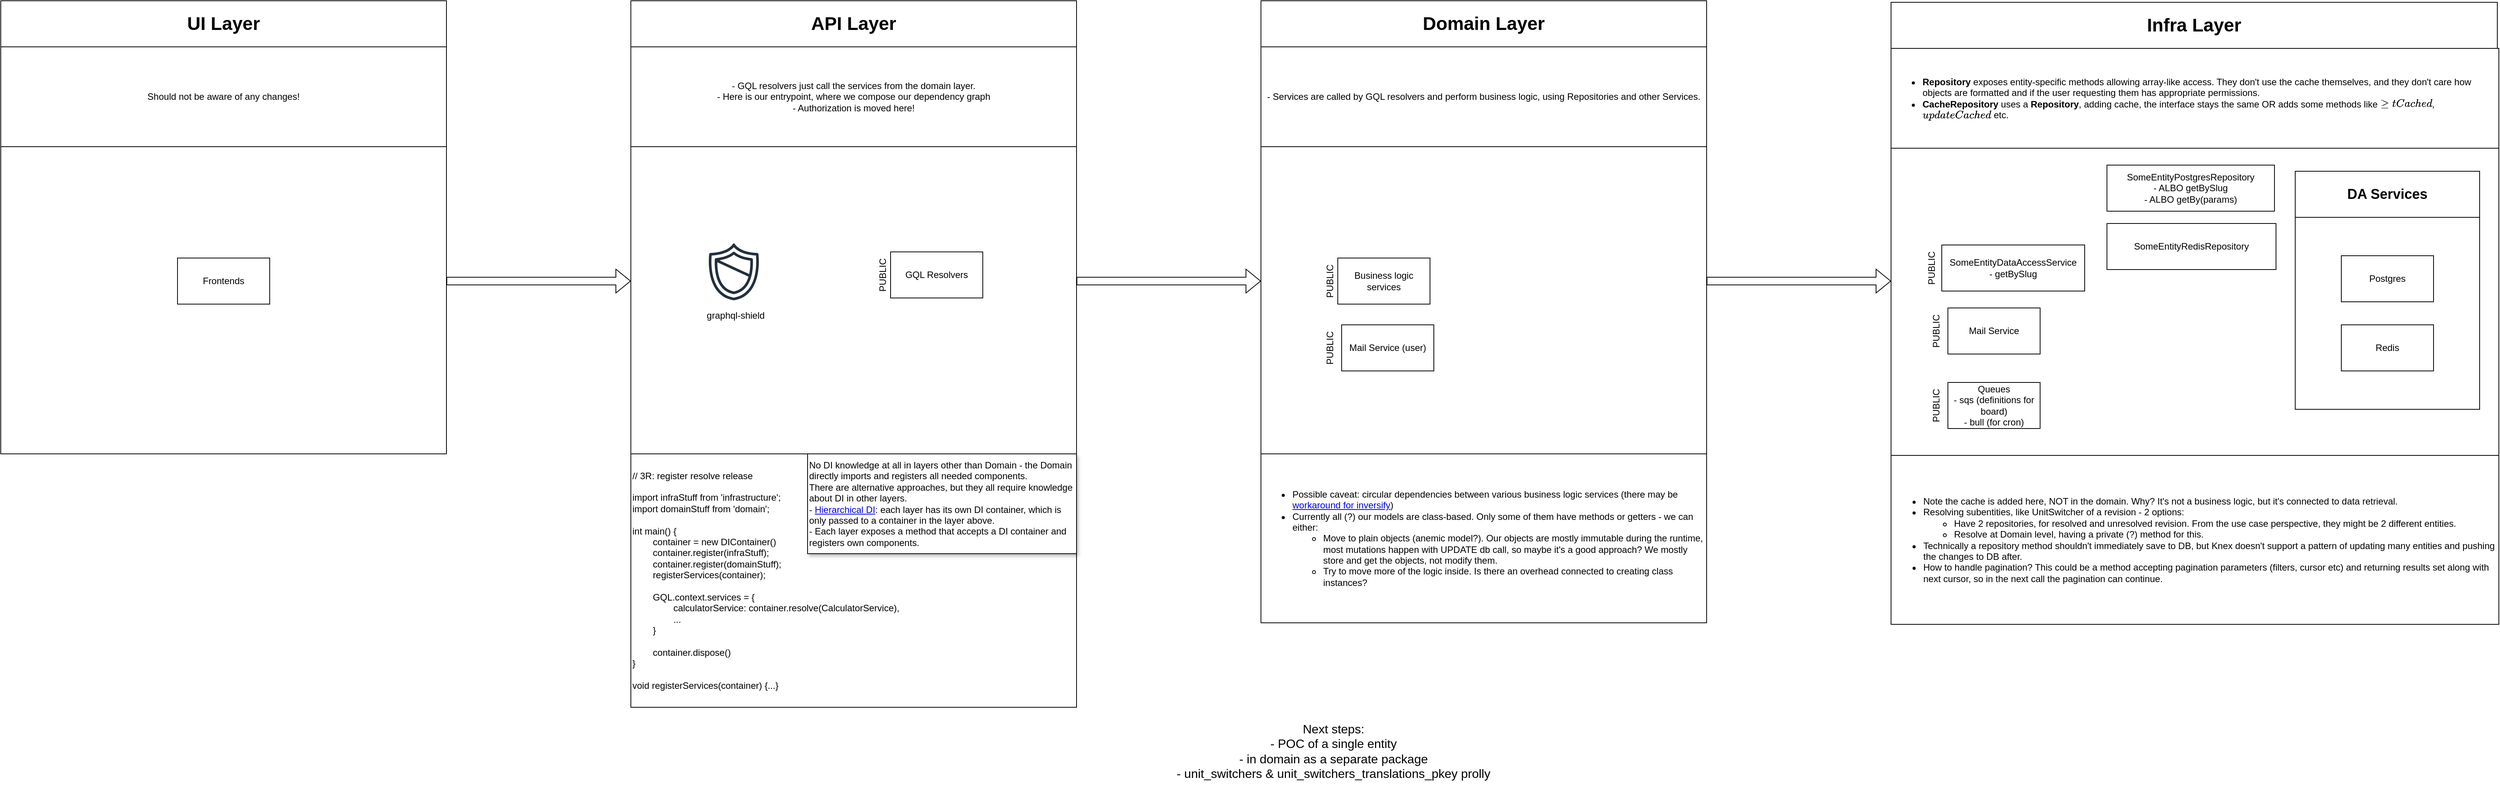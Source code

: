 <mxfile version="24.7.7">
  <diagram id="-x67OcZ-ZaPj4x50-vem" name="v2">
    <mxGraphModel dx="1134" dy="485" grid="0" gridSize="10" guides="1" tooltips="1" connect="1" arrows="1" fold="1" page="0" pageScale="1" pageWidth="827" pageHeight="1169" math="0" shadow="0">
      <root>
        <mxCell id="0" />
        <mxCell id="1" parent="0" />
        <mxCell id="ykqDh33xsh7uzJkiVzFd-1" value="" style="rounded=0;whiteSpace=wrap;html=1;" parent="1" vertex="1">
          <mxGeometry x="-170" y="210" width="580" height="530" as="geometry" />
        </mxCell>
        <mxCell id="ykqDh33xsh7uzJkiVzFd-2" value="&lt;h1&gt;UI Layer&lt;/h1&gt;" style="rounded=0;whiteSpace=wrap;html=1;" parent="1" vertex="1">
          <mxGeometry x="-170" y="150" width="580" height="60" as="geometry" />
        </mxCell>
        <mxCell id="ykqDh33xsh7uzJkiVzFd-3" value="" style="shape=flexArrow;endArrow=classic;html=1;rounded=0;entryX=0;entryY=0.5;entryDx=0;entryDy=0;" parent="1" edge="1">
          <mxGeometry width="50" height="50" relative="1" as="geometry">
            <mxPoint x="410" y="515" as="sourcePoint" />
            <mxPoint x="650" y="515" as="targetPoint" />
          </mxGeometry>
        </mxCell>
        <mxCell id="ykqDh33xsh7uzJkiVzFd-4" value="" style="rounded=0;whiteSpace=wrap;html=1;" parent="1" vertex="1">
          <mxGeometry x="650" y="210" width="580" height="530" as="geometry" />
        </mxCell>
        <mxCell id="ykqDh33xsh7uzJkiVzFd-5" value="&lt;h1&gt;API Layer&lt;/h1&gt;" style="rounded=0;whiteSpace=wrap;html=1;" parent="1" vertex="1">
          <mxGeometry x="650" y="150" width="580" height="60" as="geometry" />
        </mxCell>
        <mxCell id="ykqDh33xsh7uzJkiVzFd-6" value="" style="shape=flexArrow;endArrow=classic;html=1;rounded=0;entryX=0;entryY=0.5;entryDx=0;entryDy=0;exitX=1;exitY=0.5;exitDx=0;exitDy=0;" parent="1" edge="1">
          <mxGeometry width="50" height="50" relative="1" as="geometry">
            <mxPoint x="1230" y="515" as="sourcePoint" />
            <mxPoint x="1470" y="515" as="targetPoint" />
          </mxGeometry>
        </mxCell>
        <mxCell id="ykqDh33xsh7uzJkiVzFd-7" value="" style="rounded=0;whiteSpace=wrap;html=1;" parent="1" vertex="1">
          <mxGeometry x="1470" y="210" width="580" height="530" as="geometry" />
        </mxCell>
        <mxCell id="ykqDh33xsh7uzJkiVzFd-8" value="&lt;h1&gt;Domain Layer&lt;/h1&gt;" style="rounded=0;whiteSpace=wrap;html=1;" parent="1" vertex="1">
          <mxGeometry x="1470" y="150" width="580" height="60" as="geometry" />
        </mxCell>
        <mxCell id="ykqDh33xsh7uzJkiVzFd-9" value="" style="shape=flexArrow;endArrow=classic;html=1;rounded=0;entryX=0;entryY=0.5;entryDx=0;entryDy=0;exitX=1;exitY=0.5;exitDx=0;exitDy=0;" parent="1" edge="1">
          <mxGeometry width="50" height="50" relative="1" as="geometry">
            <mxPoint x="2050" y="515" as="sourcePoint" />
            <mxPoint x="2290" y="515" as="targetPoint" />
          </mxGeometry>
        </mxCell>
        <mxCell id="ykqDh33xsh7uzJkiVzFd-10" value="" style="rounded=0;whiteSpace=wrap;html=1;" parent="1" vertex="1">
          <mxGeometry x="2290" y="212" width="791" height="530" as="geometry" />
        </mxCell>
        <mxCell id="ykqDh33xsh7uzJkiVzFd-11" value="&lt;h1&gt;Infra Layer&lt;/h1&gt;" style="rounded=0;whiteSpace=wrap;html=1;" parent="1" vertex="1">
          <mxGeometry x="2290" y="152" width="789" height="60" as="geometry" />
        </mxCell>
        <mxCell id="ykqDh33xsh7uzJkiVzFd-13" value="&lt;h2&gt;DA Services&lt;/h2&gt;" style="rounded=0;whiteSpace=wrap;html=1;" parent="1" vertex="1">
          <mxGeometry x="2816" y="372" width="240" height="60" as="geometry" />
        </mxCell>
        <mxCell id="ykqDh33xsh7uzJkiVzFd-14" value="" style="rounded=0;whiteSpace=wrap;html=1;" parent="1" vertex="1">
          <mxGeometry x="2816" y="432" width="240" height="250" as="geometry" />
        </mxCell>
        <mxCell id="ykqDh33xsh7uzJkiVzFd-15" value="Redis" style="rounded=0;whiteSpace=wrap;html=1;" parent="1" vertex="1">
          <mxGeometry x="2876" y="572" width="120" height="60" as="geometry" />
        </mxCell>
        <mxCell id="ykqDh33xsh7uzJkiVzFd-16" value="Postgres" style="rounded=0;whiteSpace=wrap;html=1;" parent="1" vertex="1">
          <mxGeometry x="2876" y="482" width="120" height="60" as="geometry" />
        </mxCell>
        <mxCell id="ykqDh33xsh7uzJkiVzFd-17" value="&lt;div&gt;Frontends&lt;/div&gt;" style="rounded=0;whiteSpace=wrap;html=1;" parent="1" vertex="1">
          <mxGeometry x="60" y="485" width="120" height="60" as="geometry" />
        </mxCell>
        <mxCell id="ykqDh33xsh7uzJkiVzFd-18" value="GQL Resolvers" style="rounded=0;whiteSpace=wrap;html=1;" parent="1" vertex="1">
          <mxGeometry x="988" y="477" width="120" height="60" as="geometry" />
        </mxCell>
        <mxCell id="ykqDh33xsh7uzJkiVzFd-19" value="Business logic services" style="rounded=0;whiteSpace=wrap;html=1;" parent="1" vertex="1">
          <mxGeometry x="1570" y="485" width="120" height="60" as="geometry" />
        </mxCell>
        <mxCell id="ykqDh33xsh7uzJkiVzFd-20" value="&lt;div style=&quot;text-align: left;&quot;&gt;&lt;ul&gt;&lt;li&gt;&lt;b style=&quot;background-color: initial;&quot;&gt;Repository &lt;/b&gt;&lt;span style=&quot;background-color: initial;&quot;&gt;exposes&amp;nbsp;entity-specific methods allowing array-like access. They don&#39;t use the cache themselves, and they don&#39;t care how objects are formatted and if the user requesting them has appropriate permissions.&lt;/span&gt;&lt;/li&gt;&lt;li&gt;&lt;b&gt;CacheRepository &lt;/b&gt;uses a &lt;b&gt;Repository&lt;/b&gt;, adding cache, the interface stays the same OR adds some methods like `getCached`, `updateCached` etc.&lt;/li&gt;&lt;/ul&gt;&lt;/div&gt;" style="rounded=0;whiteSpace=wrap;html=1;" parent="1" vertex="1">
          <mxGeometry x="2290" y="212" width="791" height="130" as="geometry" />
        </mxCell>
        <mxCell id="ykqDh33xsh7uzJkiVzFd-22" value="&lt;ul&gt;&lt;li&gt;&lt;font face=&quot;Helvetica&quot;&gt;Note the cache is added here, NOT in the domain. Why? It&#39;s not a business logic, but it&#39;s connected to data retrieval.&lt;/font&gt;&lt;/li&gt;&lt;li&gt;&lt;font face=&quot;Helvetica&quot;&gt;Resolving subentities, like UnitSwitcher of a revision - 2 options:&lt;/font&gt;&lt;/li&gt;&lt;ul&gt;&lt;li&gt;&lt;font face=&quot;Helvetica&quot;&gt;Have 2 repositories, for resolved and unresolved revision. From the use case perspective, they might be 2 different entities.&amp;nbsp;&lt;/font&gt;&lt;/li&gt;&lt;li&gt;&lt;font face=&quot;Helvetica&quot;&gt;Resolve at Domain level, having a private (?) method for this.&lt;/font&gt;&lt;/li&gt;&lt;/ul&gt;&lt;li&gt;Technically a repository method shouldn&#39;t immediately save to DB, but Knex doesn&#39;t support a pattern of updating many entities and pushing the changes to DB after.&lt;/li&gt;&lt;li&gt;How to handle pagination? This could be a method accepting pagination parameters (filters, cursor etc) and returning results set along with next cursor, so in the next call the pagination can continue.&lt;/li&gt;&lt;/ul&gt;" style="rounded=0;whiteSpace=wrap;html=1;align=left;" parent="1" vertex="1">
          <mxGeometry x="2290" y="742" width="791" height="220" as="geometry" />
        </mxCell>
        <mxCell id="ykqDh33xsh7uzJkiVzFd-23" value="- Services are called by GQL resolvers and perform business logic, using Repositories and other Services." style="rounded=0;whiteSpace=wrap;html=1;" parent="1" vertex="1">
          <mxGeometry x="1470" y="210" width="580" height="130" as="geometry" />
        </mxCell>
        <mxCell id="ykqDh33xsh7uzJkiVzFd-24" value="- GQL resolvers just call the services from the domain layer.&lt;br&gt;- Here is our entrypoint, where we compose our dependency graph&lt;div&gt;- Authorization is moved here!&lt;/div&gt;" style="rounded=0;whiteSpace=wrap;html=1;" parent="1" vertex="1">
          <mxGeometry x="650" y="210" width="580" height="130" as="geometry" />
        </mxCell>
        <mxCell id="ykqDh33xsh7uzJkiVzFd-25" value="Should not be aware of any changes!" style="rounded=0;whiteSpace=wrap;html=1;" parent="1" vertex="1">
          <mxGeometry x="-170" y="210" width="580" height="130" as="geometry" />
        </mxCell>
        <mxCell id="ykqDh33xsh7uzJkiVzFd-28" value="PUBLIC" style="text;html=1;align=center;verticalAlign=middle;whiteSpace=wrap;rounded=0;rotation=-90;" parent="1" vertex="1">
          <mxGeometry x="1530" y="500" width="60" height="30" as="geometry" />
        </mxCell>
        <mxCell id="ykqDh33xsh7uzJkiVzFd-32" value="PUBLIC" style="text;html=1;align=center;verticalAlign=middle;whiteSpace=wrap;rounded=0;rotation=-90;" parent="1" vertex="1">
          <mxGeometry x="948" y="492" width="60" height="30" as="geometry" />
        </mxCell>
        <mxCell id="ykqDh33xsh7uzJkiVzFd-33" value="&lt;div&gt;// 3R: register resolve release&lt;/div&gt;&lt;div&gt;&lt;br&gt;&lt;/div&gt;&lt;div&gt;import infraStuff from &#39;infrastructure&#39;;&lt;/div&gt;&lt;div&gt;import domainStuff from &#39;domain&#39;;&lt;/div&gt;&lt;div&gt;&lt;br&gt;&lt;/div&gt;int main() {&lt;br&gt;&lt;span style=&quot;white-space: pre;&quot;&gt;&#x9;&lt;/span&gt;container = new DIContainer()&lt;br&gt;&lt;span style=&quot;white-space: pre;&quot;&gt;&#x9;&lt;/span&gt;container.register(infraStuff);&lt;div&gt;&lt;span style=&quot;white-space: pre;&quot;&gt;&#x9;&lt;/span&gt;container.register(domainStuff);&lt;br&gt;&lt;span style=&quot;white-space: pre;&quot;&gt;&#x9;&lt;/span&gt;registerServices(container);&lt;div&gt;&lt;br&gt;&lt;/div&gt;&lt;div&gt;&lt;span style=&quot;white-space: pre;&quot;&gt;&#x9;&lt;/span&gt;GQL.context.services = {&lt;br&gt;&lt;span style=&quot;white-space: pre;&quot;&gt;&#x9;&lt;/span&gt;&lt;span style=&quot;white-space: pre;&quot;&gt;&#x9;&lt;/span&gt;calculatorService: container.resolve(CalculatorService),&lt;/div&gt;&lt;div&gt;&lt;span style=&quot;white-space: pre;&quot;&gt;&#x9;&lt;/span&gt;&lt;span style=&quot;white-space: pre;&quot;&gt;&#x9;&lt;/span&gt;...&lt;br&gt;&lt;span style=&quot;white-space: pre;&quot;&gt;&#x9;&lt;/span&gt;}&lt;/div&gt;&lt;div&gt;&lt;br&gt;&lt;/div&gt;&lt;div&gt;&lt;span style=&quot;white-space: pre;&quot;&gt;&#x9;&lt;/span&gt;container.dispose()&lt;br&gt;}&lt;div&gt;&lt;br&gt;&lt;/div&gt;&lt;div&gt;void registerServices(container) {...}&lt;/div&gt;&lt;/div&gt;&lt;/div&gt;" style="rounded=0;whiteSpace=wrap;html=1;align=left;" parent="1" vertex="1">
          <mxGeometry x="650" y="740" width="580" height="330" as="geometry" />
        </mxCell>
        <mxCell id="ykqDh33xsh7uzJkiVzFd-34" value="&lt;ul&gt;&lt;li style=&quot;text-align: left;&quot;&gt;Possible caveat: circular dependencies between various business logic services (there may be &lt;a href=&quot;https://github.com/inversify/InversifyJS/blob/master/wiki/classes_as_id.md#known-limitation-classes-as-identifiers-and-circular-dependencies&quot;&gt;workaround for inversify&lt;/a&gt;)&lt;/li&gt;&lt;li style=&quot;text-align: left;&quot;&gt;Currently all (?) our models are class-based. Only some of them have methods or getters - we can either:&lt;/li&gt;&lt;ul&gt;&lt;li style=&quot;text-align: left;&quot;&gt;M&lt;span style=&quot;background-color: initial;&quot;&gt;ove to plain objects (anemic model?). Our objects are mostly immutable during the runtime, most mutations happen with UPDATE db call, so maybe it&#39;s a good approach? We mostly store and get the objects, not modify them.&lt;/span&gt;&lt;/li&gt;&lt;li style=&quot;text-align: left;&quot;&gt;Try to move more of the logic inside.&amp;nbsp;Is there an overhead connected to creating class instances?&lt;/li&gt;&lt;/ul&gt;&lt;/ul&gt;&lt;div&gt;&lt;/div&gt;" style="rounded=0;whiteSpace=wrap;html=1;align=center;" parent="1" vertex="1">
          <mxGeometry x="1470" y="740" width="580" height="220" as="geometry" />
        </mxCell>
        <mxCell id="ykqDh33xsh7uzJkiVzFd-35" value="&lt;div&gt;N&lt;span style=&quot;background-color: initial;&quot;&gt;o DI knowledge at all in layers other than Domain - the Domain directly imports and registers all needed components.&lt;/span&gt;&lt;/div&gt;&lt;div&gt;&lt;span style=&quot;background-color: initial;&quot;&gt;There are alternative approaches, but they all require knowledge about DI in other layers.&lt;/span&gt;&lt;br&gt;&lt;/div&gt;&lt;div&gt;- &lt;a href=&quot;https://github.com/inversify/InversifyJS/blob/master/wiki/hierarchical_di.md&quot;&gt;Hierarchical DI&lt;/a&gt;: each layer has its own DI container, which is only passed to a container in the layer above.&lt;/div&gt;&lt;div&gt;- Each layer exposes a method that accepts a DI container and registers own components.&lt;/div&gt;" style="rounded=0;whiteSpace=wrap;html=1;align=left;shadow=1;strokeColor=default;" parent="1" vertex="1">
          <mxGeometry x="880" y="740" width="350" height="130" as="geometry" />
        </mxCell>
        <mxCell id="ykqDh33xsh7uzJkiVzFd-39" value="SomeEntityPostgresRepository&lt;div&gt;- ALBO getBySlug&lt;/div&gt;&lt;div&gt;- ALBO getBy(params)&lt;/div&gt;" style="rounded=0;whiteSpace=wrap;html=1;" parent="1" vertex="1">
          <mxGeometry x="2571" y="364" width="218" height="60" as="geometry" />
        </mxCell>
        <mxCell id="ykqDh33xsh7uzJkiVzFd-40" value="SomeEntityRedisRepository" style="rounded=0;whiteSpace=wrap;html=1;" parent="1" vertex="1">
          <mxGeometry x="2571" y="440" width="220" height="60" as="geometry" />
        </mxCell>
        <mxCell id="ykqDh33xsh7uzJkiVzFd-31" value="Mail Service" style="rounded=0;whiteSpace=wrap;html=1;" parent="1" vertex="1">
          <mxGeometry x="2364" y="550" width="120" height="60" as="geometry" />
        </mxCell>
        <mxCell id="ykqDh33xsh7uzJkiVzFd-67" value="SomeEntityDataAccessService&lt;div&gt;- getBySlug&lt;/div&gt;" style="rounded=0;whiteSpace=wrap;html=1;" parent="1" vertex="1">
          <mxGeometry x="2356" y="468" width="186" height="60" as="geometry" />
        </mxCell>
        <mxCell id="p_aZmDUq6kqiICNAAMJ6-1" value="PUBLIC" style="text;html=1;align=center;verticalAlign=middle;whiteSpace=wrap;rounded=0;rotation=-90;" parent="1" vertex="1">
          <mxGeometry x="2313" y="483" width="60" height="30" as="geometry" />
        </mxCell>
        <mxCell id="p_aZmDUq6kqiICNAAMJ6-2" value="PUBLIC" style="text;html=1;align=center;verticalAlign=middle;whiteSpace=wrap;rounded=0;rotation=-90;" parent="1" vertex="1">
          <mxGeometry x="2319" y="565" width="60" height="30" as="geometry" />
        </mxCell>
        <mxCell id="p_aZmDUq6kqiICNAAMJ6-6" value="Next steps:&lt;div&gt;- POC of a single entity&lt;/div&gt;&lt;div&gt;- in domain as a separate package&lt;/div&gt;&lt;div&gt;-&amp;nbsp;unit_switchers &amp;amp;&amp;nbsp;unit_switchers_translations_pkey prolly&lt;/div&gt;" style="text;html=1;align=center;verticalAlign=middle;resizable=0;points=[];autosize=1;strokeColor=none;fillColor=none;fontSize=16;" parent="1" vertex="1">
          <mxGeometry x="1350.5" y="1082.5" width="426" height="89" as="geometry" />
        </mxCell>
        <mxCell id="SPP2BB4EHsvj0JdcIr-X-1" value="Queues&lt;div&gt;- sqs (definitions for board)&lt;/div&gt;&lt;div&gt;- bull (for cron)&lt;/div&gt;" style="rounded=0;whiteSpace=wrap;html=1;" parent="1" vertex="1">
          <mxGeometry x="2364" y="647" width="120" height="60" as="geometry" />
        </mxCell>
        <mxCell id="SPP2BB4EHsvj0JdcIr-X-2" value="PUBLIC" style="text;html=1;align=center;verticalAlign=middle;whiteSpace=wrap;rounded=0;rotation=-90;" parent="1" vertex="1">
          <mxGeometry x="2319" y="662" width="60" height="30" as="geometry" />
        </mxCell>
        <mxCell id="SPP2BB4EHsvj0JdcIr-X-3" value="Mail Service (user)" style="rounded=0;whiteSpace=wrap;html=1;" parent="1" vertex="1">
          <mxGeometry x="1575" y="572" width="120" height="60" as="geometry" />
        </mxCell>
        <mxCell id="SPP2BB4EHsvj0JdcIr-X-4" value="PUBLIC" style="text;html=1;align=center;verticalAlign=middle;whiteSpace=wrap;rounded=0;rotation=-90;" parent="1" vertex="1">
          <mxGeometry x="1530" y="587" width="60" height="30" as="geometry" />
        </mxCell>
        <mxCell id="aDftA2fvFhLpLI_A4hda-2" value="" style="sketch=0;outlineConnect=0;fontColor=#232F3E;gradientColor=none;fillColor=#232F3D;strokeColor=none;dashed=0;verticalLabelPosition=bottom;verticalAlign=top;align=center;html=1;fontSize=12;fontStyle=0;aspect=fixed;pointerEvents=1;shape=mxgraph.aws4.shield2;" parent="1" vertex="1">
          <mxGeometry x="745" y="464" width="78" height="78" as="geometry" />
        </mxCell>
        <mxCell id="aDftA2fvFhLpLI_A4hda-5" value="graphql-shield" style="text;html=1;align=center;verticalAlign=middle;whiteSpace=wrap;rounded=0;rotation=0;" parent="1" vertex="1">
          <mxGeometry x="723" y="545" width="127" height="30" as="geometry" />
        </mxCell>
      </root>
    </mxGraphModel>
  </diagram>
</mxfile>
